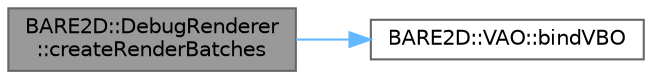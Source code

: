 digraph "BARE2D::DebugRenderer::createRenderBatches"
{
 // INTERACTIVE_SVG=YES
 // LATEX_PDF_SIZE
  bgcolor="transparent";
  edge [fontname=Helvetica,fontsize=10,labelfontname=Helvetica,labelfontsize=10];
  node [fontname=Helvetica,fontsize=10,shape=box,height=0.2,width=0.4];
  rankdir="LR";
  Node1 [label="BARE2D::DebugRenderer\l::createRenderBatches",height=0.2,width=0.4,color="gray40", fillcolor="grey60", style="filled", fontcolor="black",tooltip="Constructs all of the render batches from data given by, say, draw() calls."];
  Node1 -> Node2 [color="steelblue1",style="solid"];
  Node2 [label="BARE2D::VAO::bindVBO",height=0.2,width=0.4,color="grey40", fillcolor="white", style="filled",URL="$class_b_a_r_e2_d_1_1_v_a_o.html#aaaec16d98be94aa5cfed015df40dda70",tooltip="Binds the VAO's VBO."];
}
